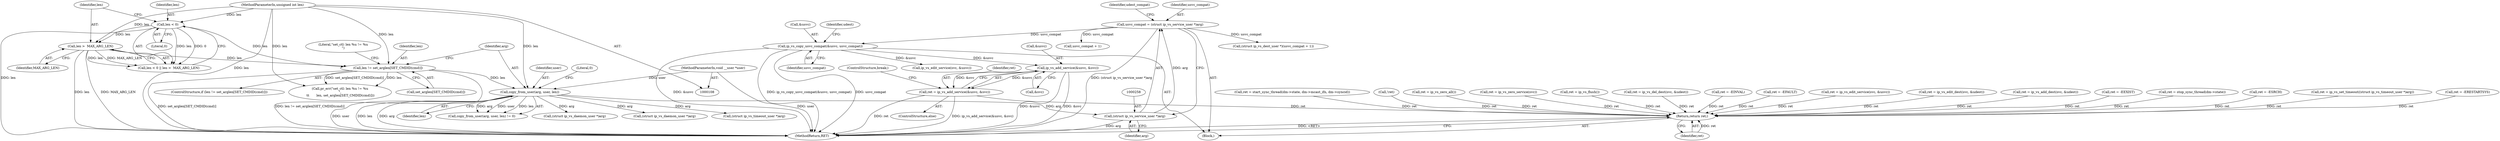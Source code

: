digraph "0_linux_04bcef2a83f40c6db24222b27a52892cba39dffb_0@pointer" {
"1000407" [label="(Call,ip_vs_add_service(&usvc, &svc))"];
"1000267" [label="(Call,ip_vs_copy_usvc_compat(&usvc, usvc_compat))"];
"1000255" [label="(Call,usvc_compat = (struct ip_vs_service_user *)arg)"];
"1000257" [label="(Call,(struct ip_vs_service_user *)arg)"];
"1000170" [label="(Call,copy_from_user(arg, user, len))"];
"1000111" [label="(MethodParameterIn,void __user *user)"];
"1000151" [label="(Call,len != set_arglen[SET_CMDID(cmd)])"];
"1000141" [label="(Call,len < 0)"];
"1000112" [label="(MethodParameterIn,unsigned int len)"];
"1000144" [label="(Call,len >  MAX_ARG_LEN)"];
"1000405" [label="(Call,ret = ip_vs_add_service(&usvc, &svc))"];
"1000476" [label="(Return,return ret;)"];
"1000267" [label="(Call,ip_vs_copy_usvc_compat(&usvc, usvc_compat))"];
"1000261" [label="(Identifier,udest_compat)"];
"1000145" [label="(Identifier,len)"];
"1000173" [label="(Identifier,len)"];
"1000169" [label="(Call,copy_from_user(arg, user, len) != 0)"];
"1000223" [label="(Call,ret = start_sync_thread(dm->state, dm->mcast_ifn, dm->syncid))"];
"1000256" [label="(Identifier,usvc_compat)"];
"1000159" [label="(Literal,\"set_ctl: len %u != %u\n\")"];
"1000151" [label="(Call,len != set_arglen[SET_CMDID(cmd)])"];
"1000111" [label="(MethodParameterIn,void __user *user)"];
"1000478" [label="(MethodReturn,RET)"];
"1000141" [label="(Call,len < 0)"];
"1000172" [label="(Identifier,user)"];
"1000143" [label="(Literal,0)"];
"1000427" [label="(Call,!ret)"];
"1000298" [label="(Call,ret = ip_vs_zero_all())"];
"1000432" [label="(Call,ret = ip_vs_zero_service(svc))"];
"1000153" [label="(Call,set_arglen[SET_CMDID(cmd)])"];
"1000150" [label="(ControlStructure,if (len != set_arglen[SET_CMDID(cmd)]))"];
"1000152" [label="(Identifier,len)"];
"1000174" [label="(Literal,0)"];
"1000194" [label="(Call,ret = ip_vs_flush())"];
"1000262" [label="(Call,(struct ip_vs_dest_user *)(usvc_compat + 1))"];
"1000171" [label="(Identifier,arg)"];
"1000220" [label="(Call,(struct ip_vs_daemon_user *)arg)"];
"1000140" [label="(Call,len < 0 || len >  MAX_ARG_LEN)"];
"1000255" [label="(Call,usvc_compat = (struct ip_vs_service_user *)arg)"];
"1000257" [label="(Call,(struct ip_vs_service_user *)arg)"];
"1000476" [label="(Return,return ret;)"];
"1000454" [label="(Call,ret = ip_vs_del_dest(svc, &udest))"];
"1000404" [label="(ControlStructure,else)"];
"1000462" [label="(Call,ret = -EINVAL)"];
"1000333" [label="(Call,ret = -EFAULT)"];
"1000410" [label="(Call,&svc)"];
"1000414" [label="(Call,ret = ip_vs_edit_service(svc, &usvc))"];
"1000405" [label="(Call,ret = ip_vs_add_service(&usvc, &svc))"];
"1000259" [label="(Identifier,arg)"];
"1000408" [label="(Call,&usvc)"];
"1000446" [label="(Call,ret = ip_vs_edit_dest(svc, &udest))"];
"1000412" [label="(ControlStructure,break;)"];
"1000158" [label="(Call,pr_err(\"set_ctl: len %u != %u\n\",\n \t\t       len, set_arglen[SET_CMDID(cmd)]))"];
"1000438" [label="(Call,ret = ip_vs_add_dest(svc, &udest))"];
"1000400" [label="(Call,ret = -EEXIST)"];
"1000113" [label="(Block,)"];
"1000407" [label="(Call,ip_vs_add_service(&usvc, &svc))"];
"1000477" [label="(Identifier,ret)"];
"1000170" [label="(Call,copy_from_user(arg, user, len))"];
"1000144" [label="(Call,len >  MAX_ARG_LEN)"];
"1000406" [label="(Identifier,ret)"];
"1000264" [label="(Call,usvc_compat + 1)"];
"1000416" [label="(Call,ip_vs_edit_service(svc, &usvc))"];
"1000112" [label="(MethodParameterIn,unsigned int len)"];
"1000248" [label="(Call,ret = stop_sync_thread(dm->state))"];
"1000146" [label="(Identifier,MAX_ARG_LEN)"];
"1000387" [label="(Call,ret = -ESRCH)"];
"1000245" [label="(Call,(struct ip_vs_daemon_user *)arg)"];
"1000142" [label="(Identifier,len)"];
"1000273" [label="(Identifier,udest)"];
"1000268" [label="(Call,&usvc)"];
"1000207" [label="(Call,(struct ip_vs_timeout_user *)arg)"];
"1000204" [label="(Call,ret = ip_vs_set_timeout((struct ip_vs_timeout_user *)arg))"];
"1000270" [label="(Identifier,usvc_compat)"];
"1000184" [label="(Call,ret = -ERESTARTSYS)"];
"1000407" -> "1000405"  [label="AST: "];
"1000407" -> "1000410"  [label="CFG: "];
"1000408" -> "1000407"  [label="AST: "];
"1000410" -> "1000407"  [label="AST: "];
"1000405" -> "1000407"  [label="CFG: "];
"1000407" -> "1000478"  [label="DDG: &usvc"];
"1000407" -> "1000478"  [label="DDG: &svc"];
"1000407" -> "1000405"  [label="DDG: &usvc"];
"1000407" -> "1000405"  [label="DDG: &svc"];
"1000267" -> "1000407"  [label="DDG: &usvc"];
"1000267" -> "1000113"  [label="AST: "];
"1000267" -> "1000270"  [label="CFG: "];
"1000268" -> "1000267"  [label="AST: "];
"1000270" -> "1000267"  [label="AST: "];
"1000273" -> "1000267"  [label="CFG: "];
"1000267" -> "1000478"  [label="DDG: &usvc"];
"1000267" -> "1000478"  [label="DDG: ip_vs_copy_usvc_compat(&usvc, usvc_compat)"];
"1000267" -> "1000478"  [label="DDG: usvc_compat"];
"1000255" -> "1000267"  [label="DDG: usvc_compat"];
"1000267" -> "1000416"  [label="DDG: &usvc"];
"1000255" -> "1000113"  [label="AST: "];
"1000255" -> "1000257"  [label="CFG: "];
"1000256" -> "1000255"  [label="AST: "];
"1000257" -> "1000255"  [label="AST: "];
"1000261" -> "1000255"  [label="CFG: "];
"1000255" -> "1000478"  [label="DDG: (struct ip_vs_service_user *)arg"];
"1000257" -> "1000255"  [label="DDG: arg"];
"1000255" -> "1000262"  [label="DDG: usvc_compat"];
"1000255" -> "1000264"  [label="DDG: usvc_compat"];
"1000257" -> "1000259"  [label="CFG: "];
"1000258" -> "1000257"  [label="AST: "];
"1000259" -> "1000257"  [label="AST: "];
"1000257" -> "1000478"  [label="DDG: arg"];
"1000170" -> "1000257"  [label="DDG: arg"];
"1000170" -> "1000169"  [label="AST: "];
"1000170" -> "1000173"  [label="CFG: "];
"1000171" -> "1000170"  [label="AST: "];
"1000172" -> "1000170"  [label="AST: "];
"1000173" -> "1000170"  [label="AST: "];
"1000174" -> "1000170"  [label="CFG: "];
"1000170" -> "1000478"  [label="DDG: user"];
"1000170" -> "1000478"  [label="DDG: len"];
"1000170" -> "1000478"  [label="DDG: arg"];
"1000170" -> "1000169"  [label="DDG: arg"];
"1000170" -> "1000169"  [label="DDG: user"];
"1000170" -> "1000169"  [label="DDG: len"];
"1000111" -> "1000170"  [label="DDG: user"];
"1000151" -> "1000170"  [label="DDG: len"];
"1000112" -> "1000170"  [label="DDG: len"];
"1000170" -> "1000207"  [label="DDG: arg"];
"1000170" -> "1000220"  [label="DDG: arg"];
"1000170" -> "1000245"  [label="DDG: arg"];
"1000111" -> "1000108"  [label="AST: "];
"1000111" -> "1000478"  [label="DDG: user"];
"1000151" -> "1000150"  [label="AST: "];
"1000151" -> "1000153"  [label="CFG: "];
"1000152" -> "1000151"  [label="AST: "];
"1000153" -> "1000151"  [label="AST: "];
"1000159" -> "1000151"  [label="CFG: "];
"1000171" -> "1000151"  [label="CFG: "];
"1000151" -> "1000478"  [label="DDG: len != set_arglen[SET_CMDID(cmd)]"];
"1000151" -> "1000478"  [label="DDG: set_arglen[SET_CMDID(cmd)]"];
"1000141" -> "1000151"  [label="DDG: len"];
"1000144" -> "1000151"  [label="DDG: len"];
"1000112" -> "1000151"  [label="DDG: len"];
"1000151" -> "1000158"  [label="DDG: len"];
"1000151" -> "1000158"  [label="DDG: set_arglen[SET_CMDID(cmd)]"];
"1000141" -> "1000140"  [label="AST: "];
"1000141" -> "1000143"  [label="CFG: "];
"1000142" -> "1000141"  [label="AST: "];
"1000143" -> "1000141"  [label="AST: "];
"1000145" -> "1000141"  [label="CFG: "];
"1000140" -> "1000141"  [label="CFG: "];
"1000141" -> "1000478"  [label="DDG: len"];
"1000141" -> "1000140"  [label="DDG: len"];
"1000141" -> "1000140"  [label="DDG: 0"];
"1000112" -> "1000141"  [label="DDG: len"];
"1000141" -> "1000144"  [label="DDG: len"];
"1000112" -> "1000108"  [label="AST: "];
"1000112" -> "1000478"  [label="DDG: len"];
"1000112" -> "1000144"  [label="DDG: len"];
"1000112" -> "1000158"  [label="DDG: len"];
"1000144" -> "1000140"  [label="AST: "];
"1000144" -> "1000146"  [label="CFG: "];
"1000145" -> "1000144"  [label="AST: "];
"1000146" -> "1000144"  [label="AST: "];
"1000140" -> "1000144"  [label="CFG: "];
"1000144" -> "1000478"  [label="DDG: len"];
"1000144" -> "1000478"  [label="DDG: MAX_ARG_LEN"];
"1000144" -> "1000140"  [label="DDG: len"];
"1000144" -> "1000140"  [label="DDG: MAX_ARG_LEN"];
"1000405" -> "1000404"  [label="AST: "];
"1000406" -> "1000405"  [label="AST: "];
"1000412" -> "1000405"  [label="CFG: "];
"1000405" -> "1000478"  [label="DDG: ip_vs_add_service(&usvc, &svc)"];
"1000405" -> "1000478"  [label="DDG: ret"];
"1000405" -> "1000476"  [label="DDG: ret"];
"1000476" -> "1000113"  [label="AST: "];
"1000476" -> "1000477"  [label="CFG: "];
"1000477" -> "1000476"  [label="AST: "];
"1000478" -> "1000476"  [label="CFG: "];
"1000476" -> "1000478"  [label="DDG: <RET>"];
"1000477" -> "1000476"  [label="DDG: ret"];
"1000333" -> "1000476"  [label="DDG: ret"];
"1000184" -> "1000476"  [label="DDG: ret"];
"1000462" -> "1000476"  [label="DDG: ret"];
"1000194" -> "1000476"  [label="DDG: ret"];
"1000387" -> "1000476"  [label="DDG: ret"];
"1000446" -> "1000476"  [label="DDG: ret"];
"1000432" -> "1000476"  [label="DDG: ret"];
"1000414" -> "1000476"  [label="DDG: ret"];
"1000248" -> "1000476"  [label="DDG: ret"];
"1000223" -> "1000476"  [label="DDG: ret"];
"1000454" -> "1000476"  [label="DDG: ret"];
"1000427" -> "1000476"  [label="DDG: ret"];
"1000298" -> "1000476"  [label="DDG: ret"];
"1000400" -> "1000476"  [label="DDG: ret"];
"1000204" -> "1000476"  [label="DDG: ret"];
"1000438" -> "1000476"  [label="DDG: ret"];
}
